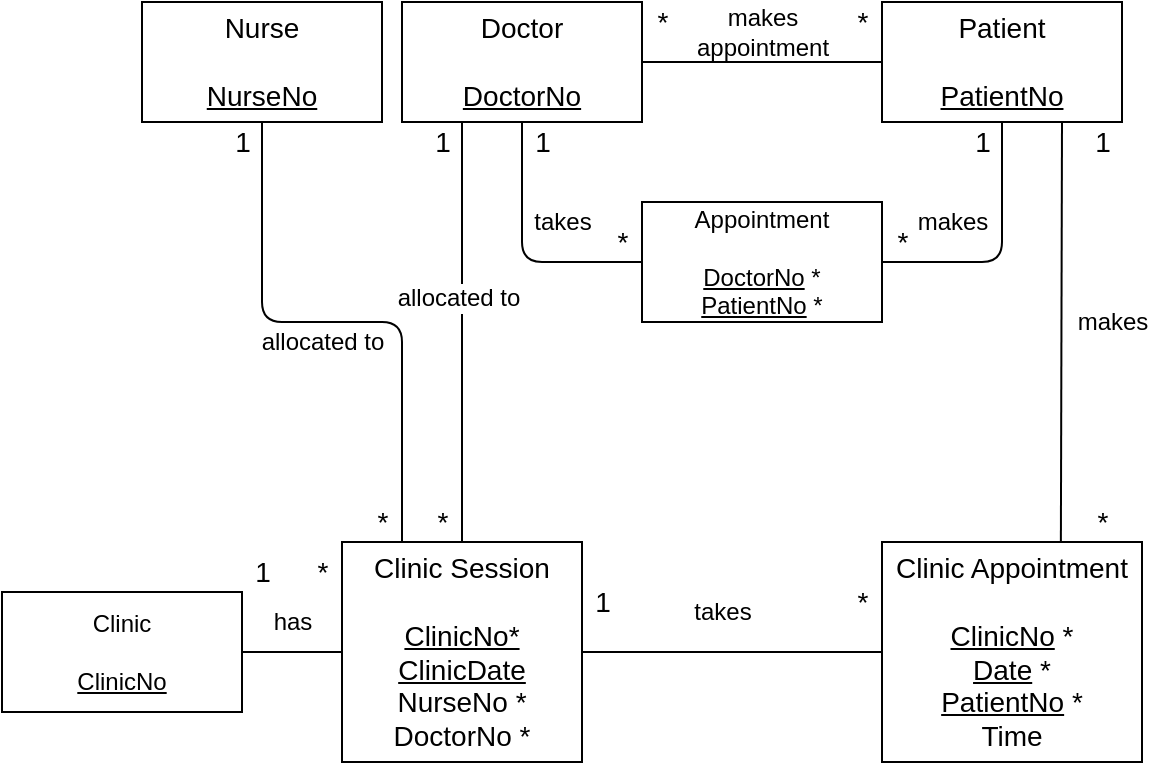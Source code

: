 <mxfile version="13.7.3" type="device"><diagram id="XZLvf1WREuDYFWKlxf5r" name="Page-1"><mxGraphModel dx="585" dy="680" grid="1" gridSize="10" guides="1" tooltips="1" connect="1" arrows="1" fold="1" page="1" pageScale="1" pageWidth="827" pageHeight="1169" math="0" shadow="0"><root><mxCell id="0"/><mxCell id="1" parent="0"/><mxCell id="-BysEMD-KHmMchgvmwG0-1" value="&lt;font style=&quot;font-size: 14px&quot;&gt;Doctor&lt;br&gt;&lt;br&gt;&lt;u&gt;DoctorNo&lt;/u&gt;&lt;br&gt;&lt;/font&gt;" style="rounded=0;whiteSpace=wrap;html=1;" vertex="1" parent="1"><mxGeometry x="220" y="120" width="120" height="60" as="geometry"/></mxCell><mxCell id="-BysEMD-KHmMchgvmwG0-2" value="&lt;font style=&quot;font-size: 14px&quot;&gt;Patient&lt;br&gt;&lt;br&gt;&lt;u&gt;PatientNo&lt;/u&gt;&lt;br&gt;&lt;/font&gt;" style="rounded=0;whiteSpace=wrap;html=1;" vertex="1" parent="1"><mxGeometry x="460" y="120" width="120" height="60" as="geometry"/></mxCell><mxCell id="-BysEMD-KHmMchgvmwG0-3" value="" style="endArrow=none;html=1;entryX=0;entryY=0.5;entryDx=0;entryDy=0;exitX=1;exitY=0.5;exitDx=0;exitDy=0;" edge="1" parent="1" source="-BysEMD-KHmMchgvmwG0-1" target="-BysEMD-KHmMchgvmwG0-2"><mxGeometry width="50" height="50" relative="1" as="geometry"><mxPoint x="350" y="250" as="sourcePoint"/><mxPoint x="400" y="200" as="targetPoint"/></mxGeometry></mxCell><mxCell id="-BysEMD-KHmMchgvmwG0-4" value="&lt;font style=&quot;font-size: 14px&quot;&gt;*&lt;/font&gt;" style="text;html=1;align=center;verticalAlign=middle;resizable=0;points=[];autosize=1;" vertex="1" parent="1"><mxGeometry x="340" y="120" width="20" height="20" as="geometry"/></mxCell><mxCell id="-BysEMD-KHmMchgvmwG0-5" value="&lt;font style=&quot;font-size: 14px&quot;&gt;*&lt;/font&gt;" style="text;html=1;align=center;verticalAlign=middle;resizable=0;points=[];autosize=1;" vertex="1" parent="1"><mxGeometry x="440" y="120" width="20" height="20" as="geometry"/></mxCell><mxCell id="-BysEMD-KHmMchgvmwG0-6" value="makes &lt;br&gt;appointment" style="text;html=1;align=center;verticalAlign=middle;resizable=0;points=[];autosize=1;" vertex="1" parent="1"><mxGeometry x="360" y="120" width="80" height="30" as="geometry"/></mxCell><mxCell id="-BysEMD-KHmMchgvmwG0-7" value="Appointment&lt;br&gt;&lt;br&gt;&lt;u&gt;DoctorNo&lt;/u&gt; *&lt;br&gt;&lt;u&gt;PatientNo&lt;/u&gt; *" style="rounded=0;whiteSpace=wrap;html=1;" vertex="1" parent="1"><mxGeometry x="340" y="220" width="120" height="60" as="geometry"/></mxCell><mxCell id="-BysEMD-KHmMchgvmwG0-8" value="" style="endArrow=none;html=1;entryX=0.5;entryY=1;entryDx=0;entryDy=0;exitX=0;exitY=0.5;exitDx=0;exitDy=0;" edge="1" parent="1" source="-BysEMD-KHmMchgvmwG0-7" target="-BysEMD-KHmMchgvmwG0-1"><mxGeometry width="50" height="50" relative="1" as="geometry"><mxPoint x="260" y="270" as="sourcePoint"/><mxPoint x="310" y="220" as="targetPoint"/><Array as="points"><mxPoint x="280" y="250"/></Array></mxGeometry></mxCell><mxCell id="-BysEMD-KHmMchgvmwG0-10" value="" style="endArrow=none;html=1;entryX=0.5;entryY=1;entryDx=0;entryDy=0;exitX=1;exitY=0.5;exitDx=0;exitDy=0;" edge="1" parent="1" source="-BysEMD-KHmMchgvmwG0-7" target="-BysEMD-KHmMchgvmwG0-2"><mxGeometry width="50" height="50" relative="1" as="geometry"><mxPoint x="490" y="280" as="sourcePoint"/><mxPoint x="540" y="230" as="targetPoint"/><Array as="points"><mxPoint x="520" y="250"/></Array></mxGeometry></mxCell><mxCell id="-BysEMD-KHmMchgvmwG0-11" value="&lt;font style=&quot;font-size: 14px&quot;&gt;*&lt;/font&gt;" style="text;html=1;align=center;verticalAlign=middle;resizable=0;points=[];autosize=1;" vertex="1" parent="1"><mxGeometry x="320" y="230" width="20" height="20" as="geometry"/></mxCell><mxCell id="-BysEMD-KHmMchgvmwG0-12" value="&lt;font style=&quot;font-size: 14px&quot;&gt;*&lt;/font&gt;" style="text;html=1;align=center;verticalAlign=middle;resizable=0;points=[];autosize=1;" vertex="1" parent="1"><mxGeometry x="460" y="230" width="20" height="20" as="geometry"/></mxCell><mxCell id="-BysEMD-KHmMchgvmwG0-13" value="&lt;font style=&quot;font-size: 14px&quot;&gt;1&lt;/font&gt;" style="text;html=1;align=center;verticalAlign=middle;resizable=0;points=[];autosize=1;" vertex="1" parent="1"><mxGeometry x="280" y="180" width="20" height="20" as="geometry"/></mxCell><mxCell id="-BysEMD-KHmMchgvmwG0-14" value="&lt;font style=&quot;font-size: 14px&quot;&gt;1&lt;/font&gt;" style="text;html=1;align=center;verticalAlign=middle;resizable=0;points=[];autosize=1;" vertex="1" parent="1"><mxGeometry x="500" y="180" width="20" height="20" as="geometry"/></mxCell><mxCell id="-BysEMD-KHmMchgvmwG0-15" value="makes" style="text;html=1;align=center;verticalAlign=middle;resizable=0;points=[];autosize=1;" vertex="1" parent="1"><mxGeometry x="470" y="220" width="50" height="20" as="geometry"/></mxCell><mxCell id="-BysEMD-KHmMchgvmwG0-16" value="takes" style="text;html=1;align=center;verticalAlign=middle;resizable=0;points=[];autosize=1;" vertex="1" parent="1"><mxGeometry x="280" y="220" width="40" height="20" as="geometry"/></mxCell><mxCell id="-BysEMD-KHmMchgvmwG0-17" value="" style="endArrow=none;html=1;entryX=0.25;entryY=1;entryDx=0;entryDy=0;exitX=0.5;exitY=0;exitDx=0;exitDy=0;" edge="1" parent="1" source="-BysEMD-KHmMchgvmwG0-18" target="-BysEMD-KHmMchgvmwG0-1"><mxGeometry width="50" height="50" relative="1" as="geometry"><mxPoint x="250" y="380" as="sourcePoint"/><mxPoint x="260" y="210" as="targetPoint"/></mxGeometry></mxCell><mxCell id="-BysEMD-KHmMchgvmwG0-31" value="&lt;font style=&quot;font-size: 12px&quot;&gt;allocated to&lt;/font&gt;" style="edgeLabel;html=1;align=center;verticalAlign=middle;resizable=0;points=[];" vertex="1" connectable="0" parent="-BysEMD-KHmMchgvmwG0-17"><mxGeometry x="0.167" y="3" relative="1" as="geometry"><mxPoint x="1" as="offset"/></mxGeometry></mxCell><mxCell id="-BysEMD-KHmMchgvmwG0-18" value="&lt;font style=&quot;font-size: 14px&quot;&gt;Clinic Session&lt;br&gt;&lt;br&gt;&lt;u&gt;ClinicNo*&lt;br&gt;ClinicDate&lt;br&gt;&lt;/u&gt;NurseNo *&lt;br&gt;DoctorNo *&lt;br&gt;&lt;/font&gt;" style="rounded=0;whiteSpace=wrap;html=1;" vertex="1" parent="1"><mxGeometry x="190" y="390" width="120" height="110" as="geometry"/></mxCell><mxCell id="-BysEMD-KHmMchgvmwG0-19" value="Clinic&lt;br&gt;&lt;br&gt;&lt;u&gt;ClinicNo&lt;/u&gt;" style="whiteSpace=wrap;html=1;rounded=0;" vertex="1" parent="1"><mxGeometry x="20" y="415" width="120" height="60" as="geometry"/></mxCell><mxCell id="-BysEMD-KHmMchgvmwG0-22" value="" style="endArrow=none;html=1;entryX=1;entryY=0.5;entryDx=0;entryDy=0;exitX=0;exitY=0.5;exitDx=0;exitDy=0;" edge="1" parent="1" source="-BysEMD-KHmMchgvmwG0-18" target="-BysEMD-KHmMchgvmwG0-19"><mxGeometry width="50" height="50" relative="1" as="geometry"><mxPoint x="160" y="445" as="sourcePoint"/><mxPoint x="410" y="340" as="targetPoint"/></mxGeometry></mxCell><mxCell id="-BysEMD-KHmMchgvmwG0-23" value="&lt;font style=&quot;font-size: 14px&quot;&gt;Nurse&lt;br&gt;&lt;br&gt;&lt;u&gt;NurseNo&lt;/u&gt;&lt;br&gt;&lt;/font&gt;" style="rounded=0;whiteSpace=wrap;html=1;" vertex="1" parent="1"><mxGeometry x="90" y="120" width="120" height="60" as="geometry"/></mxCell><mxCell id="-BysEMD-KHmMchgvmwG0-24" value="" style="endArrow=none;html=1;entryX=0.5;entryY=1;entryDx=0;entryDy=0;exitX=0.25;exitY=0;exitDx=0;exitDy=0;" edge="1" parent="1" source="-BysEMD-KHmMchgvmwG0-18" target="-BysEMD-KHmMchgvmwG0-23"><mxGeometry width="50" height="50" relative="1" as="geometry"><mxPoint x="150" y="310" as="sourcePoint"/><mxPoint x="200" y="260" as="targetPoint"/><Array as="points"><mxPoint x="220" y="280"/><mxPoint x="150" y="280"/></Array></mxGeometry></mxCell><mxCell id="-BysEMD-KHmMchgvmwG0-25" value="&lt;font style=&quot;font-size: 14px&quot;&gt;1&lt;/font&gt;" style="text;html=1;align=center;verticalAlign=middle;resizable=0;points=[];autosize=1;" vertex="1" parent="1"><mxGeometry x="230" y="180" width="20" height="20" as="geometry"/></mxCell><mxCell id="-BysEMD-KHmMchgvmwG0-26" value="&lt;font style=&quot;font-size: 14px&quot;&gt;1&lt;/font&gt;" style="text;html=1;align=center;verticalAlign=middle;resizable=0;points=[];autosize=1;" vertex="1" parent="1"><mxGeometry x="130" y="180" width="20" height="20" as="geometry"/></mxCell><mxCell id="-BysEMD-KHmMchgvmwG0-27" value="&lt;font style=&quot;font-size: 14px&quot;&gt;*&lt;/font&gt;" style="text;html=1;align=center;verticalAlign=middle;resizable=0;points=[];autosize=1;" vertex="1" parent="1"><mxGeometry x="200" y="370" width="20" height="20" as="geometry"/></mxCell><mxCell id="-BysEMD-KHmMchgvmwG0-28" value="&lt;font style=&quot;font-size: 14px&quot;&gt;*&lt;/font&gt;" style="text;html=1;align=center;verticalAlign=middle;resizable=0;points=[];autosize=1;" vertex="1" parent="1"><mxGeometry x="230" y="370" width="20" height="20" as="geometry"/></mxCell><mxCell id="-BysEMD-KHmMchgvmwG0-29" value="allocated to" style="text;html=1;align=center;verticalAlign=middle;resizable=0;points=[];autosize=1;" vertex="1" parent="1"><mxGeometry x="140" y="280" width="80" height="20" as="geometry"/></mxCell><mxCell id="-BysEMD-KHmMchgvmwG0-33" value="&lt;font style=&quot;font-size: 14px&quot;&gt;1&lt;/font&gt;" style="text;html=1;align=center;verticalAlign=middle;resizable=0;points=[];autosize=1;" vertex="1" parent="1"><mxGeometry x="140" y="395" width="20" height="20" as="geometry"/></mxCell><mxCell id="-BysEMD-KHmMchgvmwG0-34" value="&lt;font style=&quot;font-size: 14px&quot;&gt;*&lt;/font&gt;" style="text;html=1;align=center;verticalAlign=middle;resizable=0;points=[];autosize=1;" vertex="1" parent="1"><mxGeometry x="170" y="395" width="20" height="20" as="geometry"/></mxCell><mxCell id="-BysEMD-KHmMchgvmwG0-35" value="has" style="text;html=1;align=center;verticalAlign=middle;resizable=0;points=[];autosize=1;" vertex="1" parent="1"><mxGeometry x="150" y="420" width="30" height="20" as="geometry"/></mxCell><mxCell id="-BysEMD-KHmMchgvmwG0-36" value="&lt;font style=&quot;font-size: 14px&quot;&gt;1&lt;/font&gt;" style="text;html=1;align=center;verticalAlign=middle;resizable=0;points=[];autosize=1;" vertex="1" parent="1"><mxGeometry x="310" y="410" width="20" height="20" as="geometry"/></mxCell><mxCell id="-BysEMD-KHmMchgvmwG0-38" value="&lt;font style=&quot;font-size: 14px&quot;&gt;Clinic Appointment&lt;br&gt;&lt;br&gt;&lt;u&gt;ClinicNo&lt;/u&gt; *&lt;br&gt;&lt;u&gt;Date&lt;/u&gt; *&lt;br&gt;&lt;u&gt;PatientNo&lt;/u&gt; *&lt;br&gt;Time&lt;br&gt;&lt;/font&gt;" style="rounded=0;whiteSpace=wrap;html=1;" vertex="1" parent="1"><mxGeometry x="460" y="390" width="130" height="110" as="geometry"/></mxCell><mxCell id="-BysEMD-KHmMchgvmwG0-39" value="&lt;font style=&quot;font-size: 14px&quot;&gt;1&lt;/font&gt;" style="text;html=1;align=center;verticalAlign=middle;resizable=0;points=[];autosize=1;" vertex="1" parent="1"><mxGeometry x="560" y="180" width="20" height="20" as="geometry"/></mxCell><mxCell id="-BysEMD-KHmMchgvmwG0-40" value="&lt;font style=&quot;font-size: 14px&quot;&gt;*&lt;/font&gt;" style="text;html=1;align=center;verticalAlign=middle;resizable=0;points=[];autosize=1;" vertex="1" parent="1"><mxGeometry x="560" y="370" width="20" height="20" as="geometry"/></mxCell><mxCell id="-BysEMD-KHmMchgvmwG0-41" value="&lt;font style=&quot;font-size: 14px&quot;&gt;*&lt;/font&gt;" style="text;html=1;align=center;verticalAlign=middle;resizable=0;points=[];autosize=1;" vertex="1" parent="1"><mxGeometry x="440" y="410" width="20" height="20" as="geometry"/></mxCell><mxCell id="-BysEMD-KHmMchgvmwG0-42" value="" style="endArrow=none;html=1;entryX=0;entryY=0.5;entryDx=0;entryDy=0;exitX=1;exitY=0.5;exitDx=0;exitDy=0;" edge="1" parent="1" source="-BysEMD-KHmMchgvmwG0-18" target="-BysEMD-KHmMchgvmwG0-38"><mxGeometry width="50" height="50" relative="1" as="geometry"><mxPoint x="360" y="480" as="sourcePoint"/><mxPoint x="410" y="430" as="targetPoint"/></mxGeometry></mxCell><mxCell id="-BysEMD-KHmMchgvmwG0-43" value="" style="endArrow=none;html=1;entryX=0.75;entryY=1;entryDx=0;entryDy=0;exitX=0.688;exitY=0;exitDx=0;exitDy=0;exitPerimeter=0;" edge="1" parent="1" source="-BysEMD-KHmMchgvmwG0-38" target="-BysEMD-KHmMchgvmwG0-2"><mxGeometry width="50" height="50" relative="1" as="geometry"><mxPoint x="480" y="360" as="sourcePoint"/><mxPoint x="530" y="310" as="targetPoint"/></mxGeometry></mxCell><mxCell id="-BysEMD-KHmMchgvmwG0-44" value="takes" style="text;html=1;align=center;verticalAlign=middle;resizable=0;points=[];autosize=1;" vertex="1" parent="1"><mxGeometry x="360" y="415" width="40" height="20" as="geometry"/></mxCell><mxCell id="-BysEMD-KHmMchgvmwG0-45" value="makes" style="text;html=1;align=center;verticalAlign=middle;resizable=0;points=[];autosize=1;" vertex="1" parent="1"><mxGeometry x="550" y="270" width="50" height="20" as="geometry"/></mxCell></root></mxGraphModel></diagram></mxfile>